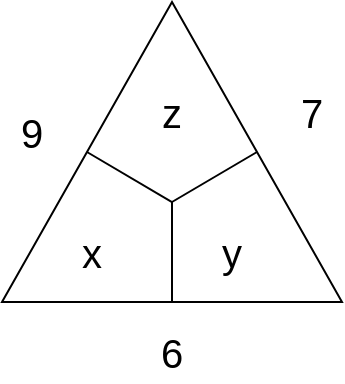 <mxfile version="13.0.9">
    <diagram id="6hGFLwfOUW9BJ-s0fimq" name="Page-1">
        <mxGraphModel dx="482" dy="375" grid="1" gridSize="10" guides="1" tooltips="1" connect="1" arrows="1" fold="1" page="1" pageScale="1" pageWidth="827" pageHeight="1169" math="0" shadow="0">
            <root>
                <mxCell id="0"/>
                <mxCell id="1" parent="0"/>
                <mxCell id="2" value="" style="triangle;whiteSpace=wrap;html=1;rotation=-90;" parent="1" vertex="1">
                    <mxGeometry x="160" y="80" width="150" height="170" as="geometry"/>
                </mxCell>
                <mxCell id="4" value="" style="endArrow=none;html=1;exitX=0.5;exitY=0;exitDx=0;exitDy=0;entryX=0.333;entryY=0.5;entryDx=0;entryDy=0;entryPerimeter=0;" parent="1" source="2" target="2" edge="1">
                    <mxGeometry width="50" height="50" relative="1" as="geometry">
                        <mxPoint x="170" y="230" as="sourcePoint"/>
                        <mxPoint x="220" y="180" as="targetPoint"/>
                    </mxGeometry>
                </mxCell>
                <mxCell id="6" value="" style="endArrow=none;html=1;exitX=0;exitY=0.5;exitDx=0;exitDy=0;" parent="1" source="2" edge="1">
                    <mxGeometry width="50" height="50" relative="1" as="geometry">
                        <mxPoint x="170" y="230" as="sourcePoint"/>
                        <mxPoint x="235" y="190" as="targetPoint"/>
                    </mxGeometry>
                </mxCell>
                <mxCell id="7" value="" style="endArrow=none;html=1;entryX=0.5;entryY=1;entryDx=0;entryDy=0;" parent="1" target="2" edge="1">
                    <mxGeometry width="50" height="50" relative="1" as="geometry">
                        <mxPoint x="235" y="190" as="sourcePoint"/>
                        <mxPoint x="220" y="180" as="targetPoint"/>
                    </mxGeometry>
                </mxCell>
                <mxCell id="9" value="&lt;font style=&quot;font-size: 20px&quot;&gt;7&lt;/font&gt;" style="rounded=0;whiteSpace=wrap;html=1;strokeColor=none;" parent="1" vertex="1">
                    <mxGeometry x="290" y="130" width="30" height="30" as="geometry"/>
                </mxCell>
                <mxCell id="11" value="&lt;font style=&quot;font-size: 20px&quot;&gt;x&lt;/font&gt;" style="rounded=0;whiteSpace=wrap;html=1;strokeColor=none;" parent="1" vertex="1">
                    <mxGeometry x="180" y="200" width="30" height="30" as="geometry"/>
                </mxCell>
                <mxCell id="10" value="&lt;font style=&quot;font-size: 20px&quot;&gt;y&lt;/font&gt;" style="rounded=0;whiteSpace=wrap;html=1;strokeColor=none;" parent="1" vertex="1">
                    <mxGeometry x="250" y="200" width="30" height="30" as="geometry"/>
                </mxCell>
                <mxCell id="13" value="&lt;font style=&quot;font-size: 20px&quot;&gt;z&lt;/font&gt;" style="rounded=0;whiteSpace=wrap;html=1;strokeColor=none;" vertex="1" parent="1">
                    <mxGeometry x="220" y="130" width="30" height="30" as="geometry"/>
                </mxCell>
                <mxCell id="14" value="&lt;font style=&quot;font-size: 20px&quot;&gt;9&lt;/font&gt;" style="rounded=0;whiteSpace=wrap;html=1;strokeColor=none;" vertex="1" parent="1">
                    <mxGeometry x="150" y="140" width="30" height="30" as="geometry"/>
                </mxCell>
                <mxCell id="15" value="&lt;font style=&quot;font-size: 20px&quot;&gt;6&lt;/font&gt;" style="rounded=0;whiteSpace=wrap;html=1;strokeColor=none;" vertex="1" parent="1">
                    <mxGeometry x="220" y="250" width="30" height="30" as="geometry"/>
                </mxCell>
            </root>
        </mxGraphModel>
    </diagram>
</mxfile>